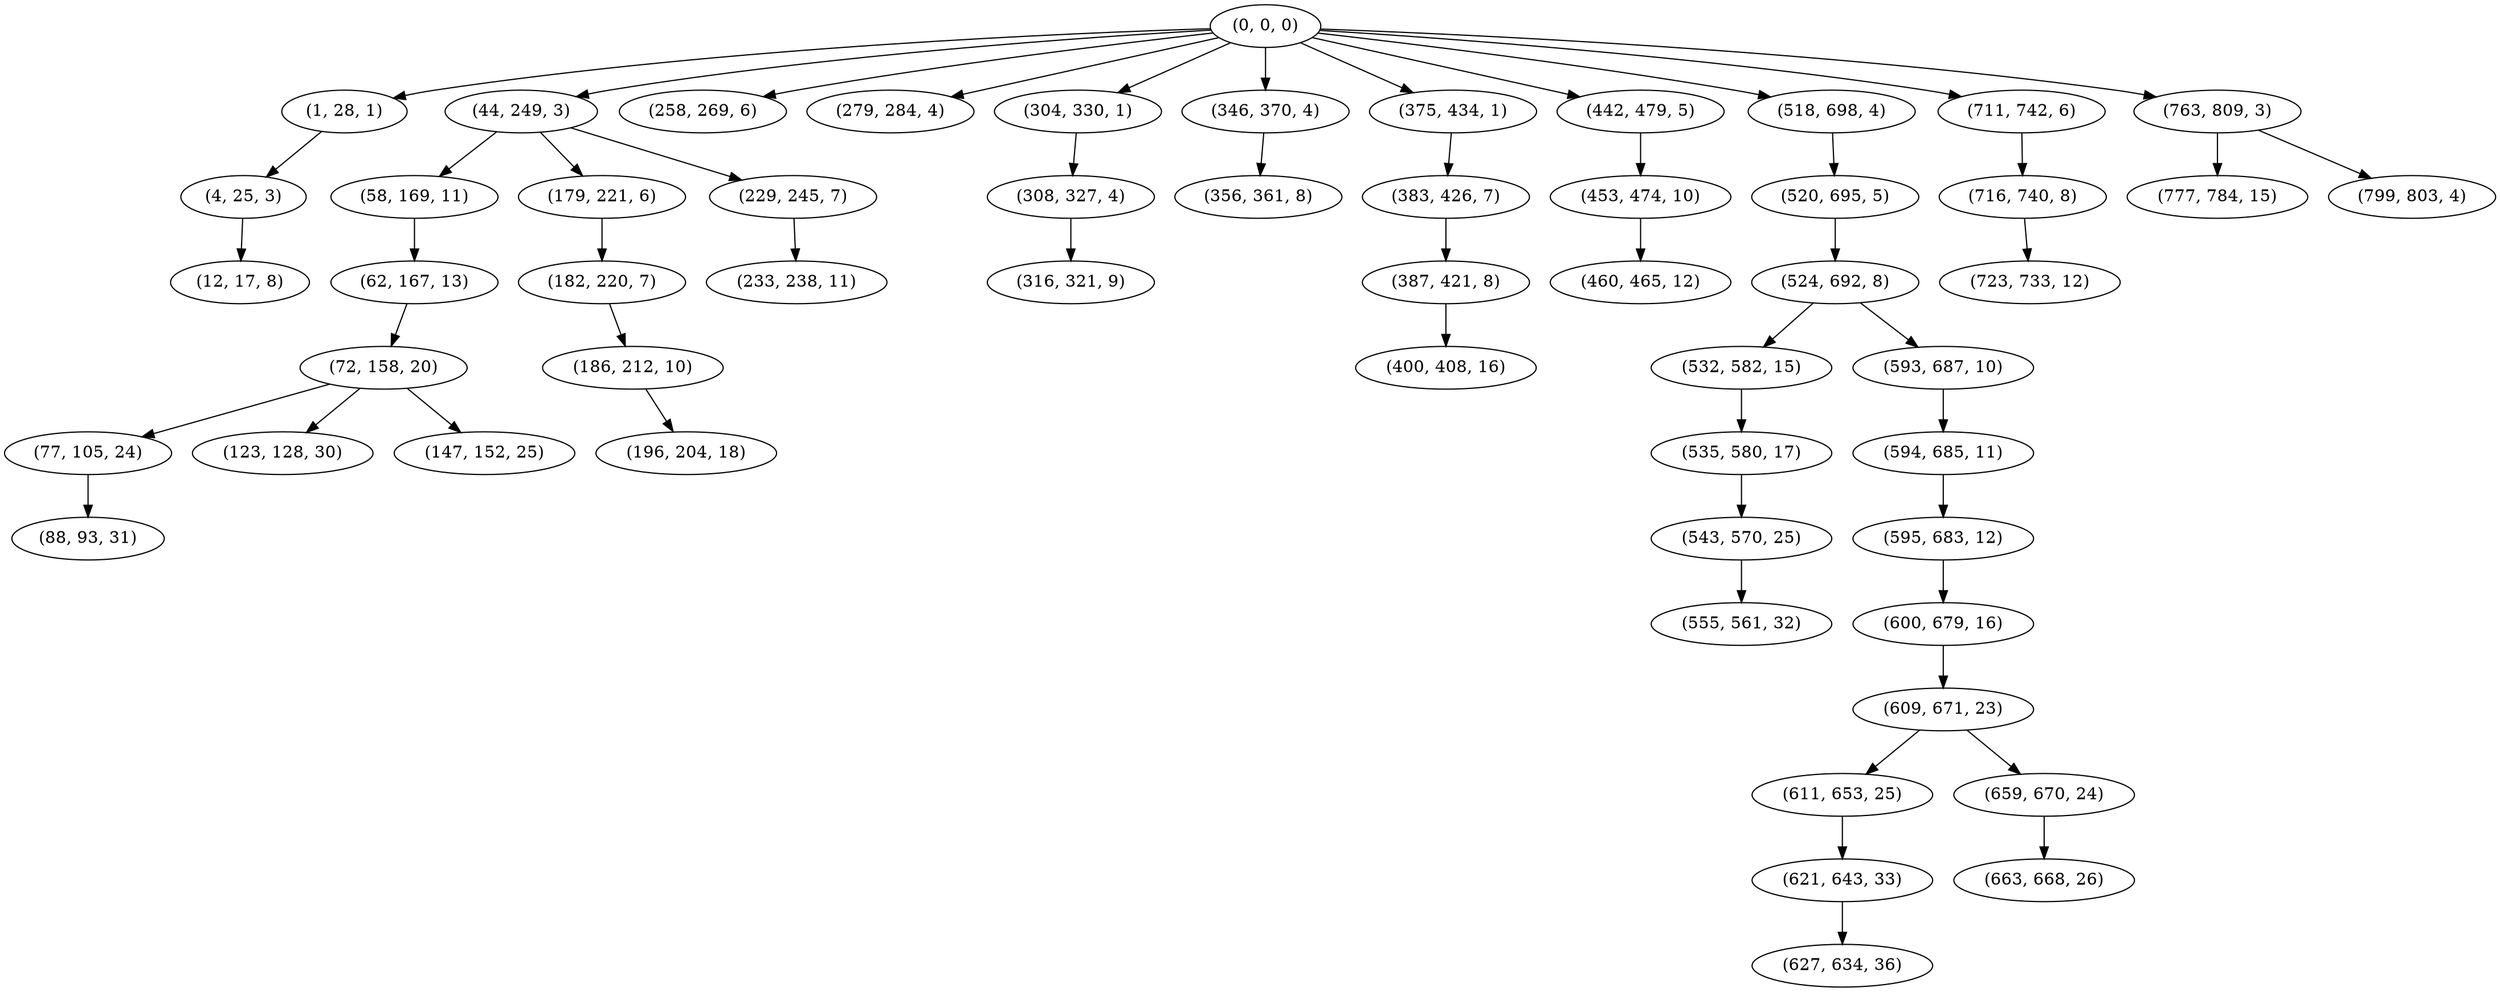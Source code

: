 digraph tree {
    "(0, 0, 0)";
    "(1, 28, 1)";
    "(4, 25, 3)";
    "(12, 17, 8)";
    "(44, 249, 3)";
    "(58, 169, 11)";
    "(62, 167, 13)";
    "(72, 158, 20)";
    "(77, 105, 24)";
    "(88, 93, 31)";
    "(123, 128, 30)";
    "(147, 152, 25)";
    "(179, 221, 6)";
    "(182, 220, 7)";
    "(186, 212, 10)";
    "(196, 204, 18)";
    "(229, 245, 7)";
    "(233, 238, 11)";
    "(258, 269, 6)";
    "(279, 284, 4)";
    "(304, 330, 1)";
    "(308, 327, 4)";
    "(316, 321, 9)";
    "(346, 370, 4)";
    "(356, 361, 8)";
    "(375, 434, 1)";
    "(383, 426, 7)";
    "(387, 421, 8)";
    "(400, 408, 16)";
    "(442, 479, 5)";
    "(453, 474, 10)";
    "(460, 465, 12)";
    "(518, 698, 4)";
    "(520, 695, 5)";
    "(524, 692, 8)";
    "(532, 582, 15)";
    "(535, 580, 17)";
    "(543, 570, 25)";
    "(555, 561, 32)";
    "(593, 687, 10)";
    "(594, 685, 11)";
    "(595, 683, 12)";
    "(600, 679, 16)";
    "(609, 671, 23)";
    "(611, 653, 25)";
    "(621, 643, 33)";
    "(627, 634, 36)";
    "(659, 670, 24)";
    "(663, 668, 26)";
    "(711, 742, 6)";
    "(716, 740, 8)";
    "(723, 733, 12)";
    "(763, 809, 3)";
    "(777, 784, 15)";
    "(799, 803, 4)";
    "(0, 0, 0)" -> "(1, 28, 1)";
    "(0, 0, 0)" -> "(44, 249, 3)";
    "(0, 0, 0)" -> "(258, 269, 6)";
    "(0, 0, 0)" -> "(279, 284, 4)";
    "(0, 0, 0)" -> "(304, 330, 1)";
    "(0, 0, 0)" -> "(346, 370, 4)";
    "(0, 0, 0)" -> "(375, 434, 1)";
    "(0, 0, 0)" -> "(442, 479, 5)";
    "(0, 0, 0)" -> "(518, 698, 4)";
    "(0, 0, 0)" -> "(711, 742, 6)";
    "(0, 0, 0)" -> "(763, 809, 3)";
    "(1, 28, 1)" -> "(4, 25, 3)";
    "(4, 25, 3)" -> "(12, 17, 8)";
    "(44, 249, 3)" -> "(58, 169, 11)";
    "(44, 249, 3)" -> "(179, 221, 6)";
    "(44, 249, 3)" -> "(229, 245, 7)";
    "(58, 169, 11)" -> "(62, 167, 13)";
    "(62, 167, 13)" -> "(72, 158, 20)";
    "(72, 158, 20)" -> "(77, 105, 24)";
    "(72, 158, 20)" -> "(123, 128, 30)";
    "(72, 158, 20)" -> "(147, 152, 25)";
    "(77, 105, 24)" -> "(88, 93, 31)";
    "(179, 221, 6)" -> "(182, 220, 7)";
    "(182, 220, 7)" -> "(186, 212, 10)";
    "(186, 212, 10)" -> "(196, 204, 18)";
    "(229, 245, 7)" -> "(233, 238, 11)";
    "(304, 330, 1)" -> "(308, 327, 4)";
    "(308, 327, 4)" -> "(316, 321, 9)";
    "(346, 370, 4)" -> "(356, 361, 8)";
    "(375, 434, 1)" -> "(383, 426, 7)";
    "(383, 426, 7)" -> "(387, 421, 8)";
    "(387, 421, 8)" -> "(400, 408, 16)";
    "(442, 479, 5)" -> "(453, 474, 10)";
    "(453, 474, 10)" -> "(460, 465, 12)";
    "(518, 698, 4)" -> "(520, 695, 5)";
    "(520, 695, 5)" -> "(524, 692, 8)";
    "(524, 692, 8)" -> "(532, 582, 15)";
    "(524, 692, 8)" -> "(593, 687, 10)";
    "(532, 582, 15)" -> "(535, 580, 17)";
    "(535, 580, 17)" -> "(543, 570, 25)";
    "(543, 570, 25)" -> "(555, 561, 32)";
    "(593, 687, 10)" -> "(594, 685, 11)";
    "(594, 685, 11)" -> "(595, 683, 12)";
    "(595, 683, 12)" -> "(600, 679, 16)";
    "(600, 679, 16)" -> "(609, 671, 23)";
    "(609, 671, 23)" -> "(611, 653, 25)";
    "(609, 671, 23)" -> "(659, 670, 24)";
    "(611, 653, 25)" -> "(621, 643, 33)";
    "(621, 643, 33)" -> "(627, 634, 36)";
    "(659, 670, 24)" -> "(663, 668, 26)";
    "(711, 742, 6)" -> "(716, 740, 8)";
    "(716, 740, 8)" -> "(723, 733, 12)";
    "(763, 809, 3)" -> "(777, 784, 15)";
    "(763, 809, 3)" -> "(799, 803, 4)";
}
